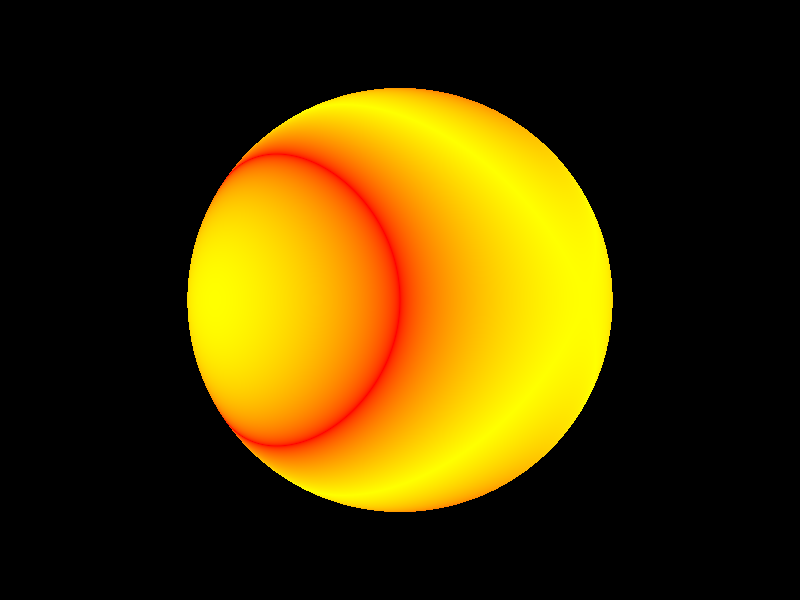 // Code to demonstrate the use of functions for pigments
#include "colors.inc"

// Lights
light_source{<2, 4, -3>, color White}


// Camera
camera{
  location < 0, 0, -3 >
  look_at  < 0, 0,  0 >
}

// Action!
sphere{
  < 0, 0, 0>, 1
  texture {
    pigment { function {y*y - x*z}
      color_map { [0.0 rgb <1,0,0>]
                [0.5 rgb <1,1,0>]
                [1.0 rgb <1,0,0>]
      }
    }
  }
}
